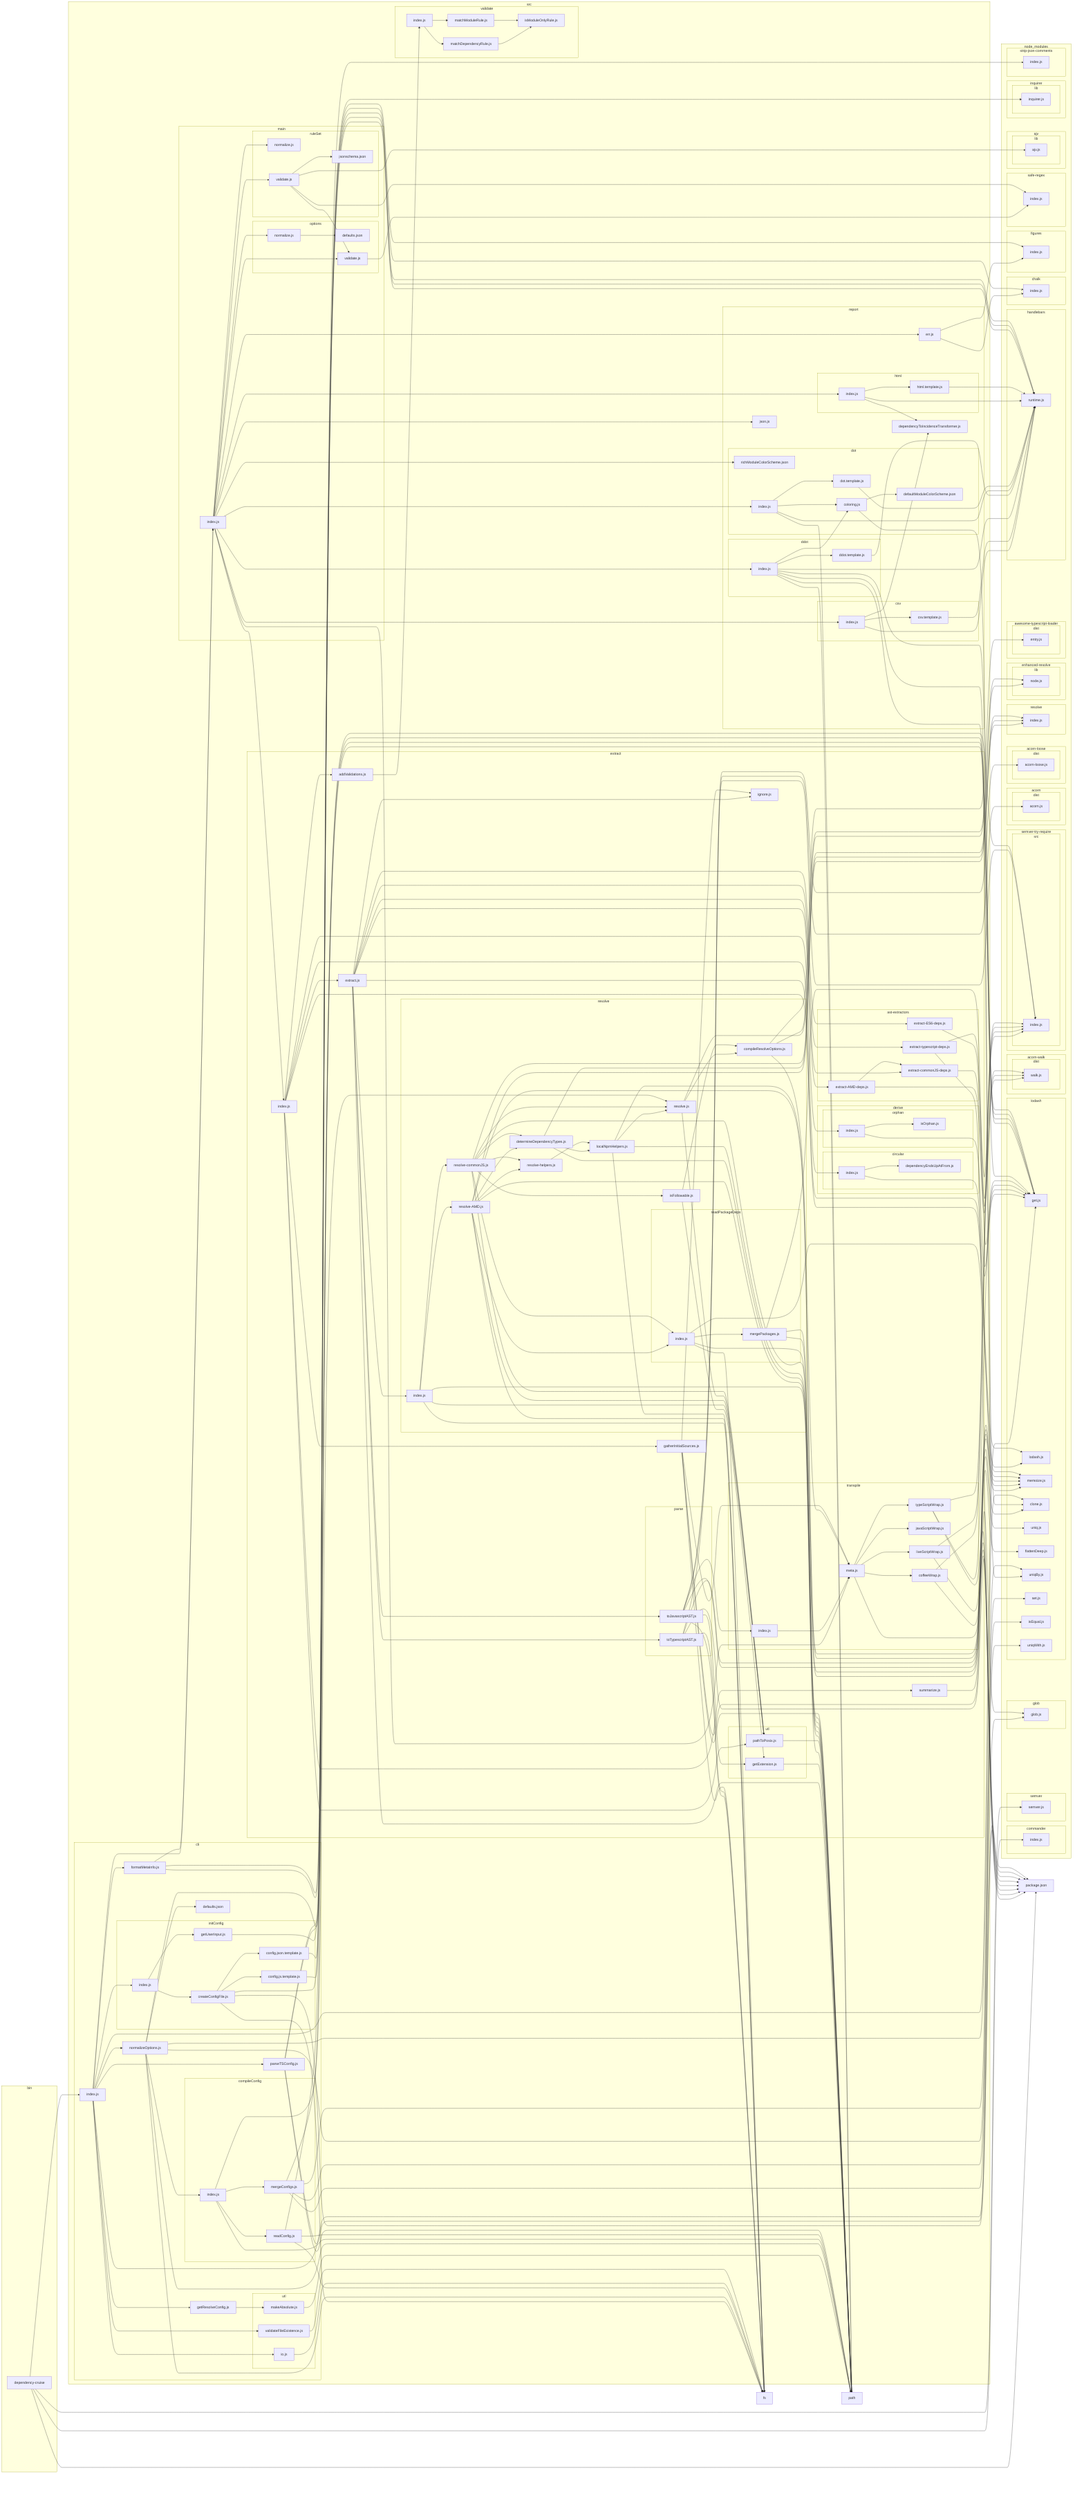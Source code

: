 flowchart LR

subgraph bin["bin"]
  bin_dependency-cruise["dependency-cruise"]
end
package_json["package.json"]
subgraph node_modules["node_modules"]
  subgraph node_modules_commander["commander"]
    node_modules_commander_index_js["index.js"]
  end
  subgraph node_modules_semver["semver"]
    node_modules_semver_semver_js["semver.js"]
  end
  subgraph node_modules_glob["glob"]
    node_modules_glob_glob_js["glob.js"]
  end
  subgraph node_modules_lodash["lodash"]
    node_modules_lodash_get_js["get.js"]
    node_modules_lodash_lodash_js["lodash.js"]
    node_modules_lodash_memoize_js["memoize.js"]
    node_modules_lodash_clone_js["clone.js"]
    node_modules_lodash_uniq_js["uniq.js"]
    node_modules_lodash_flattenDeep_js["flattenDeep.js"]
    node_modules_lodash_uniqBy_js["uniqBy.js"]
    node_modules_lodash_set_js["set.js"]
    node_modules_lodash_isEqual_js["isEqual.js"]
    node_modules_lodash_uniqWith_js["uniqWith.js"]
  end
  subgraph node_modules_acorn-walk["acorn-walk"]
    subgraph node_modules_acorn-walk_dist["dist"]
      node_modules_acorn-walk_dist_walk_js["walk.js"]
    end
  end
  subgraph node_modules_semver-try-require["semver-try-require"]
    subgraph node_modules_semver-try-require_src["src"]
      node_modules_semver-try-require_src_index_js["index.js"]
    end
  end
  subgraph node_modules_acorn["acorn"]
    subgraph node_modules_acorn_dist["dist"]
      node_modules_acorn_dist_acorn_js["acorn.js"]
    end
  end
  subgraph node_modules_acorn-loose["acorn-loose"]
    subgraph node_modules_acorn-loose_dist["dist"]
      node_modules_acorn-loose_dist_acorn-loose_js["acorn-loose.js"]
    end
  end
  subgraph node_modules_resolve["resolve"]
    node_modules_resolve_index_js["index.js"]
  end
  subgraph node_modules_enhanced-resolve["enhanced-resolve"]
    subgraph node_modules_enhanced-resolve_lib["lib"]
      node_modules_enhanced-resolve_lib_node_js["node.js"]
    end
  end
  subgraph node_modules_awesome-typescript-loader["awesome-typescript-loader"]
    subgraph node_modules_awesome-typescript-loader_dist["dist"]
      node_modules_awesome-typescript-loader_dist_entry_js["entry.js"]
    end
  end
  subgraph node_modules_handlebars["handlebars"]
    node_modules_handlebars_runtime_js["runtime.js"]
  end
  subgraph node_modules_chalk["chalk"]
    node_modules_chalk_index_js["index.js"]
  end
  subgraph node_modules_figures["figures"]
    node_modules_figures_index_js["index.js"]
  end
  subgraph node_modules_safe-regex["safe-regex"]
    node_modules_safe-regex_index_js["index.js"]
  end
  subgraph node_modules_ajv["ajv"]
    subgraph node_modules_ajv_lib["lib"]
      node_modules_ajv_lib_ajv_js["ajv.js"]
    end
  end
  subgraph node_modules_inquirer["inquirer"]
    subgraph node_modules_inquirer_lib["lib"]
      node_modules_inquirer_lib_inquirer_js["inquirer.js"]
    end
  end
  subgraph node_modules_strip-json-comments["strip-json-comments"]
    node_modules_strip-json-comments_index_js["index.js"]
  end
end
subgraph src["src"]
  subgraph src_cli["cli"]
    src_cli_index_js["index.js"]
    src_cli_formatMetaInfo_js["formatMetaInfo.js"]
    src_cli_getResolveConfig_js["getResolveConfig.js"]
    subgraph src_cli_utl["utl"]
      src_cli_utl_makeAbsolute_js["makeAbsolute.js"]
      src_cli_utl_io_js["io.js"]
      src_cli_utl_validateFileExistence_js["validateFileExistence.js"]
    end
    subgraph src_cli_initConfig["initConfig"]
      src_cli_initConfig_index_js["index.js"]
      src_cli_initConfig_createConfigFile_js["createConfigFile.js"]
      src_cli_initConfig_config_js_template_js["config.js.template.js"]
      src_cli_initConfig_config_json_template_js["config.json.template.js"]
      src_cli_initConfig_getUserInput_js["getUserInput.js"]
    end
    src_cli_normalizeOptions_js["normalizeOptions.js"]
    src_cli_defaults_json["defaults.json"]
    subgraph src_cli_compileConfig["compileConfig"]
      src_cli_compileConfig_index_js["index.js"]
      src_cli_compileConfig_mergeConfigs_js["mergeConfigs.js"]
      src_cli_compileConfig_readConfig_js["readConfig.js"]
    end
    src_cli_parseTSConfig_js["parseTSConfig.js"]
  end
  subgraph src_main["main"]
    src_main_index_js["index.js"]
    subgraph src_main_options["options"]
      src_main_options_normalize_js["normalize.js"]
      src_main_options_defaults_json["defaults.json"]
      src_main_options_validate_js["validate.js"]
    end
    subgraph src_main_ruleSet["ruleSet"]
      src_main_ruleSet_normalize_js["normalize.js"]
      src_main_ruleSet_validate_js["validate.js"]
      src_main_ruleSet_jsonschema_json["jsonschema.json"]
    end
  end
  subgraph src_report["report"]
    subgraph src_report_dot["dot"]
      src_report_dot_richModuleColorScheme_json["richModuleColorScheme.json"]
      src_report_dot_coloring_js["coloring.js"]
      src_report_dot_defaultModuleColorScheme_json["defaultModuleColorScheme.json"]
      src_report_dot_index_js["index.js"]
      src_report_dot_dot_template_js["dot.template.js"]
    end
    subgraph src_report_csv["csv"]
      src_report_csv_index_js["index.js"]
      src_report_csv_csv_template_js["csv.template.js"]
    end
    src_report_dependencyToIncidenceTransformer_js["dependencyToIncidenceTransformer.js"]
    subgraph src_report_ddot["ddot"]
      src_report_ddot_index_js["index.js"]
      src_report_ddot_ddot_template_js["ddot.template.js"]
    end
    src_report_err_js["err.js"]
    subgraph src_report_html["html"]
      src_report_html_index_js["index.js"]
      src_report_html_html_template_js["html.template.js"]
    end
    src_report_json_js["json.js"]
  end
  subgraph src_extract["extract"]
    src_extract_index_js["index.js"]
    src_extract_addValidations_js["addValidations.js"]
    subgraph src_extract_derive["derive"]
      subgraph src_extract_derive_circular["circular"]
        src_extract_derive_circular_index_js["index.js"]
        src_extract_derive_circular_dependencyEndsUpAtFrom_js["dependencyEndsUpAtFrom.js"]
      end
      subgraph src_extract_derive_orphan["orphan"]
        src_extract_derive_orphan_index_js["index.js"]
        src_extract_derive_orphan_isOrphan_js["isOrphan.js"]
      end
    end
    src_extract_extract_js["extract.js"]
    subgraph src_extract_ast-extractors["ast-extractors"]
      src_extract_ast-extractors_extract-AMD-deps_js["extract-AMD-deps.js"]
      src_extract_ast-extractors_extract-commonJS-deps_js["extract-commonJS-deps.js"]
      src_extract_ast-extractors_extract-ES6-deps_js["extract-ES6-deps.js"]
      src_extract_ast-extractors_extract-typescript-deps_js["extract-typescript-deps.js"]
    end
    src_extract_ignore_js["ignore.js"]
    subgraph src_extract_parse["parse"]
      src_extract_parse_toJavascriptAST_js["toJavascriptAST.js"]
      src_extract_parse_toTypescriptAST_js["toTypescriptAST.js"]
    end
    subgraph src_extract_transpile["transpile"]
      src_extract_transpile_index_js["index.js"]
      src_extract_transpile_meta_js["meta.js"]
      src_extract_transpile_coffeeWrap_js["coffeeWrap.js"]
      src_extract_transpile_javaScriptWrap_js["javaScriptWrap.js"]
      src_extract_transpile_liveScriptWrap_js["liveScriptWrap.js"]
      src_extract_transpile_typeScriptWrap_js["typeScriptWrap.js"]
    end
    subgraph src_extract_utl["utl"]
      src_extract_utl_getExtension_js["getExtension.js"]
      src_extract_utl_pathToPosix_js["pathToPosix.js"]
    end
    subgraph src_extract_resolve["resolve"]
      src_extract_resolve_index_js["index.js"]
      src_extract_resolve_resolve-AMD_js["resolve-AMD.js"]
      src_extract_resolve_determineDependencyTypes_js["determineDependencyTypes.js"]
      src_extract_resolve_localNpmHelpers_js["localNpmHelpers.js"]
      src_extract_resolve_resolve_js["resolve.js"]
      src_extract_resolve_compileResolveOptions_js["compileResolveOptions.js"]
      subgraph src_extract_resolve_readPackageDeps["readPackageDeps"]
        src_extract_resolve_readPackageDeps_index_js["index.js"]
        src_extract_resolve_readPackageDeps_mergePackages_js["mergePackages.js"]
      end
      src_extract_resolve_resolve-helpers_js["resolve-helpers.js"]
      src_extract_resolve_resolve-commonJS_js["resolve-commonJS.js"]
      src_extract_resolve_isFollowable_js["isFollowable.js"]
    end
    src_extract_gatherInitialSources_js["gatherInitialSources.js"]
    src_extract_summarize_js["summarize.js"]
  end
  subgraph src_validate["validate"]
    src_validate_index_js["index.js"]
    src_validate_matchDependencyRule_js["matchDependencyRule.js"]
    src_validate_isModuleOnlyRule_js["isModuleOnlyRule.js"]
    src_validate_matchModuleRule_js["matchModuleRule.js"]
  end
end
path["path"]
fs["fs"]
bin_dependency-cruise --> package_json
bin_dependency-cruise --> src_cli_index_js
bin_dependency-cruise --> node_modules_commander_index_js
bin_dependency-cruise --> node_modules_semver_semver_js
src_cli_index_js --> src_main_index_js
src_cli_index_js --> src_cli_formatMetaInfo_js
src_cli_index_js --> src_cli_getResolveConfig_js
src_cli_index_js --> src_cli_initConfig_index_js
src_cli_index_js --> src_cli_normalizeOptions_js
src_cli_index_js --> src_cli_parseTSConfig_js
src_cli_index_js --> src_cli_utl_io_js
src_cli_index_js --> src_cli_utl_validateFileExistence_js
src_cli_index_js --> node_modules_glob_glob_js
src_cli_index_js --> node_modules_lodash_get_js
src_main_index_js --> src_extract_index_js
src_main_index_js --> src_extract_transpile_meta_js
src_main_index_js --> src_report_csv_index_js
src_main_index_js --> src_report_ddot_index_js
src_main_index_js --> src_report_dot_index_js
src_main_index_js --> src_report_dot_richModuleColorScheme_json
src_main_index_js --> src_report_err_js
src_main_index_js --> src_report_html_index_js
src_main_index_js --> src_report_json_js
src_main_index_js --> src_main_options_normalize_js
src_main_index_js --> src_main_options_validate_js
src_main_index_js --> src_main_ruleSet_normalize_js
src_main_index_js --> src_main_ruleSet_validate_js
src_extract_index_js --> src_extract_addValidations_js
src_extract_index_js --> src_extract_derive_circular_index_js
src_extract_index_js --> src_extract_derive_orphan_index_js
src_extract_index_js --> src_extract_extract_js
src_extract_index_js --> src_extract_gatherInitialSources_js
src_extract_index_js --> src_extract_summarize_js
src_extract_index_js --> src_extract_utl_pathToPosix_js
src_extract_index_js --> node_modules_lodash_lodash_js
src_extract_addValidations_js --> src_validate_index_js
src_validate_index_js --> src_validate_matchDependencyRule_js
src_validate_index_js --> src_validate_matchModuleRule_js
src_validate_matchDependencyRule_js --> src_validate_isModuleOnlyRule_js
src_validate_matchModuleRule_js --> src_validate_isModuleOnlyRule_js
src_extract_derive_circular_index_js --> src_extract_derive_circular_dependencyEndsUpAtFrom_js
src_extract_derive_circular_index_js --> node_modules_lodash_get_js
src_extract_derive_orphan_index_js --> src_extract_derive_orphan_isOrphan_js
src_extract_derive_orphan_index_js --> node_modules_lodash_get_js
src_extract_extract_js --> src_extract_ast-extractors_extract-AMD-deps_js
src_extract_extract_js --> src_extract_ast-extractors_extract-ES6-deps_js
src_extract_extract_js --> src_extract_ast-extractors_extract-commonJS-deps_js
src_extract_extract_js --> src_extract_ast-extractors_extract-typescript-deps_js
src_extract_extract_js --> src_extract_ignore_js
src_extract_extract_js --> src_extract_parse_toJavascriptAST_js
src_extract_extract_js --> src_extract_parse_toTypescriptAST_js
src_extract_extract_js --> src_extract_resolve_index_js
src_extract_extract_js --> node_modules_lodash_lodash_js
src_extract_extract_js --> path
src_extract_ast-extractors_extract-AMD-deps_js --> src_extract_ast-extractors_extract-commonJS-deps_js
src_extract_ast-extractors_extract-AMD-deps_js --> node_modules_acorn-walk_dist_walk_js
src_extract_ast-extractors_extract-commonJS-deps_js --> node_modules_acorn-walk_dist_walk_js
src_extract_ast-extractors_extract-ES6-deps_js --> node_modules_acorn-walk_dist_walk_js
src_extract_ast-extractors_extract-typescript-deps_js --> package_json
src_extract_ast-extractors_extract-typescript-deps_js --> node_modules_semver-try-require_src_index_js
src_extract_parse_toJavascriptAST_js --> src_extract_transpile_index_js
src_extract_parse_toJavascriptAST_js --> src_extract_utl_getExtension_js
src_extract_parse_toJavascriptAST_js --> node_modules_acorn_dist_acorn_js
src_extract_parse_toJavascriptAST_js --> node_modules_acorn-loose_dist_acorn-loose_js
src_extract_parse_toJavascriptAST_js --> fs
src_extract_parse_toJavascriptAST_js --> node_modules_lodash_memoize_js
src_extract_transpile_index_js --> src_extract_transpile_meta_js
src_extract_transpile_meta_js --> package_json
src_extract_transpile_meta_js --> src_extract_transpile_coffeeWrap_js
src_extract_transpile_meta_js --> src_extract_transpile_javaScriptWrap_js
src_extract_transpile_meta_js --> src_extract_transpile_liveScriptWrap_js
src_extract_transpile_meta_js --> src_extract_transpile_typeScriptWrap_js
src_extract_transpile_coffeeWrap_js --> package_json
src_extract_transpile_coffeeWrap_js --> node_modules_semver-try-require_src_index_js
src_extract_transpile_liveScriptWrap_js --> package_json
src_extract_transpile_liveScriptWrap_js --> node_modules_semver-try-require_src_index_js
src_extract_transpile_typeScriptWrap_js --> package_json
src_extract_transpile_typeScriptWrap_js --> node_modules_lodash_get_js
src_extract_transpile_typeScriptWrap_js --> node_modules_semver-try-require_src_index_js
src_extract_utl_getExtension_js --> path
src_extract_parse_toTypescriptAST_js --> package_json
src_extract_parse_toTypescriptAST_js --> fs
src_extract_parse_toTypescriptAST_js --> node_modules_lodash_memoize_js
src_extract_parse_toTypescriptAST_js --> node_modules_semver-try-require_src_index_js
src_extract_resolve_index_js --> src_extract_utl_pathToPosix_js
src_extract_resolve_index_js --> src_extract_resolve_resolve-AMD_js
src_extract_resolve_index_js --> src_extract_resolve_resolve-commonJS_js
src_extract_resolve_index_js --> fs
src_extract_resolve_index_js --> path
src_extract_utl_pathToPosix_js --> path
src_extract_resolve_resolve-AMD_js --> src_extract_utl_pathToPosix_js
src_extract_resolve_resolve-AMD_js --> src_extract_resolve_determineDependencyTypes_js
src_extract_resolve_resolve-AMD_js --> src_extract_resolve_readPackageDeps_index_js
src_extract_resolve_resolve-AMD_js --> src_extract_resolve_resolve-helpers_js
src_extract_resolve_resolve-AMD_js --> fs
src_extract_resolve_resolve-AMD_js --> node_modules_lodash_memoize_js
src_extract_resolve_resolve-AMD_js --> path
src_extract_resolve_resolve-AMD_js --> node_modules_resolve_index_js
src_extract_resolve_determineDependencyTypes_js --> src_extract_resolve_localNpmHelpers_js
src_extract_resolve_determineDependencyTypes_js --> path
src_extract_resolve_determineDependencyTypes_js --> node_modules_resolve_index_js
src_extract_resolve_localNpmHelpers_js --> src_extract_resolve_resolve_js
src_extract_resolve_localNpmHelpers_js --> fs
src_extract_resolve_localNpmHelpers_js --> node_modules_lodash_memoize_js
src_extract_resolve_localNpmHelpers_js --> path
src_extract_resolve_resolve_js --> src_extract_utl_pathToPosix_js
src_extract_resolve_resolve_js --> src_extract_resolve_compileResolveOptions_js
src_extract_resolve_resolve_js --> node_modules_enhanced-resolve_lib_node_js
src_extract_resolve_compileResolveOptions_js --> src_extract_transpile_meta_js
src_extract_resolve_compileResolveOptions_js --> node_modules_awesome-typescript-loader_dist_entry_js
src_extract_resolve_compileResolveOptions_js --> node_modules_enhanced-resolve_lib_node_js
src_extract_resolve_readPackageDeps_index_js --> src_extract_resolve_readPackageDeps_mergePackages_js
src_extract_resolve_readPackageDeps_index_js --> fs
src_extract_resolve_readPackageDeps_index_js --> node_modules_lodash_memoize_js
src_extract_resolve_readPackageDeps_index_js --> path
src_extract_resolve_readPackageDeps_mergePackages_js --> node_modules_lodash_clone_js
src_extract_resolve_readPackageDeps_mergePackages_js --> node_modules_lodash_get_js
src_extract_resolve_readPackageDeps_mergePackages_js --> node_modules_lodash_uniq_js
src_extract_resolve_resolve-helpers_js --> src_extract_resolve_localNpmHelpers_js
src_extract_resolve_resolve-commonJS_js --> src_extract_utl_pathToPosix_js
src_extract_resolve_resolve-commonJS_js --> src_extract_resolve_determineDependencyTypes_js
src_extract_resolve_resolve-commonJS_js --> src_extract_resolve_isFollowable_js
src_extract_resolve_resolve-commonJS_js --> src_extract_resolve_readPackageDeps_index_js
src_extract_resolve_resolve-commonJS_js --> src_extract_resolve_resolve_js
src_extract_resolve_resolve-commonJS_js --> src_extract_resolve_resolve-helpers_js
src_extract_resolve_resolve-commonJS_js --> path
src_extract_resolve_resolve-commonJS_js --> node_modules_resolve_index_js
src_extract_resolve_isFollowable_js --> src_extract_utl_getExtension_js
src_extract_resolve_isFollowable_js --> src_extract_resolve_compileResolveOptions_js
src_extract_gatherInitialSources_js --> src_extract_ignore_js
src_extract_gatherInitialSources_js --> src_extract_transpile_meta_js
src_extract_gatherInitialSources_js --> fs
src_extract_gatherInitialSources_js --> node_modules_glob_glob_js
src_extract_gatherInitialSources_js --> path
src_extract_summarize_js --> node_modules_lodash_flattenDeep_js
src_report_csv_index_js --> src_report_dependencyToIncidenceTransformer_js
src_report_csv_index_js --> src_report_csv_csv_template_js
src_report_csv_index_js --> node_modules_handlebars_runtime_js
src_report_csv_csv_template_js --> node_modules_handlebars_runtime_js
src_report_ddot_index_js --> src_report_dot_coloring_js
src_report_ddot_index_js --> src_report_ddot_ddot_template_js
src_report_ddot_index_js --> node_modules_handlebars_runtime_js
src_report_ddot_index_js --> node_modules_lodash_clone_js
src_report_ddot_index_js --> node_modules_lodash_get_js
src_report_ddot_index_js --> node_modules_lodash_uniqBy_js
src_report_ddot_index_js --> path
src_report_dot_coloring_js --> src_report_dot_defaultModuleColorScheme_json
src_report_dot_coloring_js --> node_modules_lodash_get_js
src_report_ddot_ddot_template_js --> node_modules_handlebars_runtime_js
src_report_dot_index_js --> src_report_dot_coloring_js
src_report_dot_index_js --> src_report_dot_dot_template_js
src_report_dot_index_js --> node_modules_handlebars_runtime_js
src_report_dot_index_js --> path
src_report_dot_dot_template_js --> node_modules_handlebars_runtime_js
src_report_err_js --> node_modules_chalk_index_js
src_report_err_js --> node_modules_figures_index_js
src_report_html_index_js --> src_report_dependencyToIncidenceTransformer_js
src_report_html_index_js --> src_report_html_html_template_js
src_report_html_index_js --> node_modules_handlebars_runtime_js
src_report_html_html_template_js --> node_modules_handlebars_runtime_js
src_main_options_normalize_js --> src_main_options_defaults_json
src_main_options_validate_js --> node_modules_safe-regex_index_js
src_main_ruleSet_validate_js --> src_main_options_validate_js
src_main_ruleSet_validate_js --> src_main_ruleSet_jsonschema_json
src_main_ruleSet_validate_js --> node_modules_ajv_lib_ajv_js
src_main_ruleSet_validate_js --> node_modules_safe-regex_index_js
src_cli_formatMetaInfo_js --> src_main_index_js
src_cli_formatMetaInfo_js --> node_modules_chalk_index_js
src_cli_formatMetaInfo_js --> node_modules_figures_index_js
src_cli_getResolveConfig_js --> src_cli_utl_makeAbsolute_js
src_cli_utl_makeAbsolute_js --> path
src_cli_initConfig_index_js --> src_cli_initConfig_createConfigFile_js
src_cli_initConfig_index_js --> src_cli_initConfig_getUserInput_js
src_cli_initConfig_createConfigFile_js --> package_json
src_cli_initConfig_createConfigFile_js --> src_cli_initConfig_config_js_template_js
src_cli_initConfig_createConfigFile_js --> src_cli_initConfig_config_json_template_js
src_cli_initConfig_createConfigFile_js --> fs
src_cli_initConfig_createConfigFile_js --> node_modules_handlebars_runtime_js
src_cli_initConfig_config_js_template_js --> node_modules_handlebars_runtime_js
src_cli_initConfig_config_json_template_js --> node_modules_handlebars_runtime_js
src_cli_initConfig_getUserInput_js --> node_modules_inquirer_lib_inquirer_js
src_cli_normalizeOptions_js --> src_cli_compileConfig_index_js
src_cli_normalizeOptions_js --> src_cli_defaults_json
src_cli_normalizeOptions_js --> fs
src_cli_normalizeOptions_js --> node_modules_lodash_clone_js
src_cli_normalizeOptions_js --> node_modules_lodash_get_js
src_cli_normalizeOptions_js --> node_modules_lodash_set_js
src_cli_normalizeOptions_js --> path
src_cli_compileConfig_index_js --> src_extract_resolve_resolve_js
src_cli_compileConfig_index_js --> src_cli_compileConfig_mergeConfigs_js
src_cli_compileConfig_index_js --> src_cli_compileConfig_readConfig_js
src_cli_compileConfig_index_js --> path
src_cli_compileConfig_mergeConfigs_js --> node_modules_lodash_get_js
src_cli_compileConfig_mergeConfigs_js --> node_modules_lodash_isEqual_js
src_cli_compileConfig_mergeConfigs_js --> node_modules_lodash_uniqBy_js
src_cli_compileConfig_mergeConfigs_js --> node_modules_lodash_uniqWith_js
src_cli_compileConfig_readConfig_js --> fs
src_cli_compileConfig_readConfig_js --> path
src_cli_compileConfig_readConfig_js --> node_modules_strip-json-comments_index_js
src_cli_parseTSConfig_js --> package_json
src_cli_parseTSConfig_js --> node_modules_lodash_get_js
src_cli_parseTSConfig_js --> path
src_cli_parseTSConfig_js --> node_modules_semver-try-require_src_index_js
src_cli_utl_io_js --> fs
src_cli_utl_validateFileExistence_js --> fs
